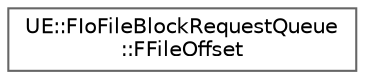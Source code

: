 digraph "Graphical Class Hierarchy"
{
 // INTERACTIVE_SVG=YES
 // LATEX_PDF_SIZE
  bgcolor="transparent";
  edge [fontname=Helvetica,fontsize=10,labelfontname=Helvetica,labelfontsize=10];
  node [fontname=Helvetica,fontsize=10,shape=box,height=0.2,width=0.4];
  rankdir="LR";
  Node0 [id="Node000000",label="UE::FIoFileBlockRequestQueue\l::FFileOffset",height=0.2,width=0.4,color="grey40", fillcolor="white", style="filled",URL="$d6/d8c/structUE_1_1FIoFileBlockRequestQueue_1_1FFileOffset.html",tooltip=" "];
}
